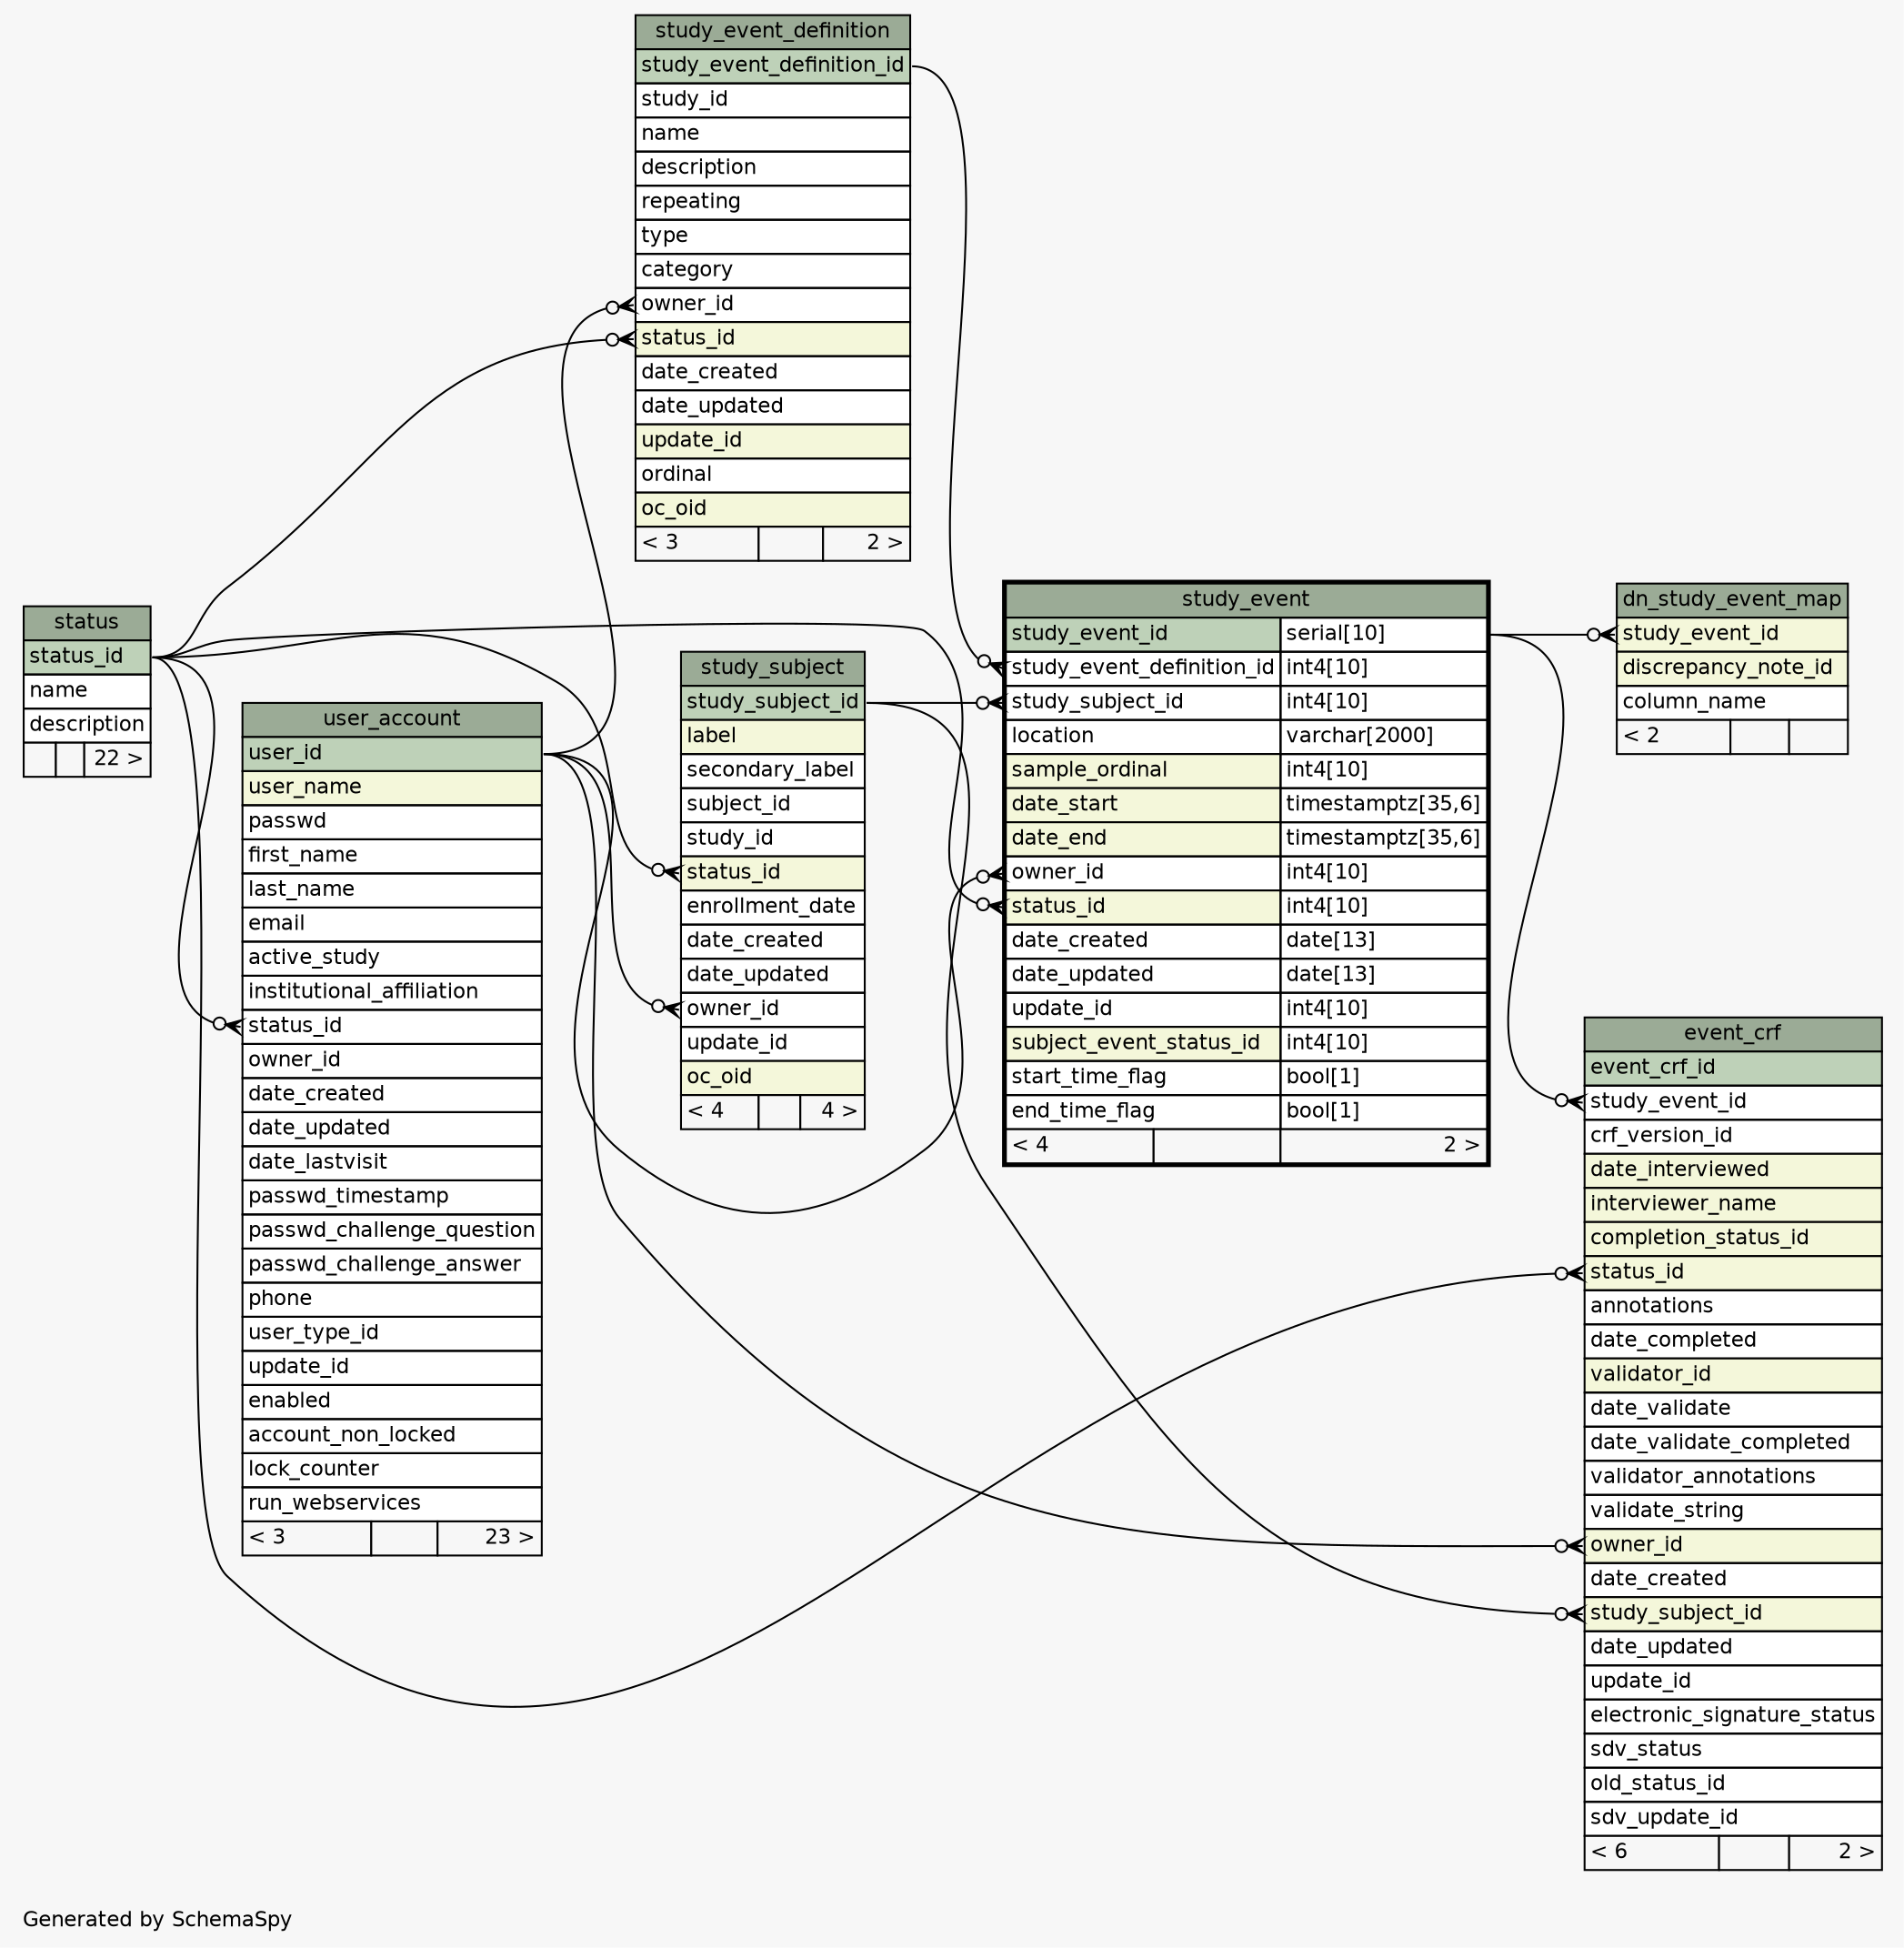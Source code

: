 // dot 2.28.0 on Windows Vista 6.0
// SchemaSpy rev 590
digraph "oneDegreeRelationshipsDiagram" {
  graph [
    rankdir="RL"
    bgcolor="#f7f7f7"
    label="\nGenerated by SchemaSpy"
    labeljust="l"
    nodesep="0.18"
    ranksep="0.46"
    fontname="Helvetica"
    fontsize="11"
  ];
  node [
    fontname="Helvetica"
    fontsize="11"
    shape="plaintext"
  ];
  edge [
    arrowsize="0.8"
  ];
  "dn_study_event_map":"study_event_id":w -> "study_event":"study_event_id.type":e [arrowhead=none dir=back arrowtail=crowodot];
  "event_crf":"owner_id":w -> "user_account":"user_id":e [arrowhead=none dir=back arrowtail=crowodot];
  "event_crf":"status_id":w -> "status":"status_id":e [arrowhead=none dir=back arrowtail=crowodot];
  "event_crf":"study_event_id":w -> "study_event":"study_event_id.type":e [arrowhead=none dir=back arrowtail=crowodot];
  "event_crf":"study_subject_id":w -> "study_subject":"study_subject_id":e [arrowhead=none dir=back arrowtail=crowodot];
  "study_event":"owner_id":w -> "user_account":"user_id":e [arrowhead=none dir=back arrowtail=crowodot];
  "study_event":"status_id":w -> "status":"status_id":e [arrowhead=none dir=back arrowtail=crowodot];
  "study_event":"study_event_definition_id":w -> "study_event_definition":"study_event_definition_id":e [arrowhead=none dir=back arrowtail=crowodot];
  "study_event":"study_subject_id":w -> "study_subject":"study_subject_id":e [arrowhead=none dir=back arrowtail=crowodot];
  "study_event_definition":"owner_id":w -> "user_account":"user_id":e [arrowhead=none dir=back arrowtail=crowodot];
  "study_event_definition":"status_id":w -> "status":"status_id":e [arrowhead=none dir=back arrowtail=crowodot];
  "study_subject":"owner_id":w -> "user_account":"user_id":e [arrowhead=none dir=back arrowtail=crowodot];
  "study_subject":"status_id":w -> "status":"status_id":e [arrowhead=none dir=back arrowtail=crowodot];
  "user_account":"status_id":w -> "status":"status_id":e [arrowhead=none dir=back arrowtail=crowodot];
  "dn_study_event_map" [
    label=<
    <TABLE BORDER="0" CELLBORDER="1" CELLSPACING="0" BGCOLOR="#ffffff">
      <TR><TD COLSPAN="3" BGCOLOR="#9bab96" ALIGN="CENTER">dn_study_event_map</TD></TR>
      <TR><TD PORT="study_event_id" COLSPAN="3" BGCOLOR="#f4f7da" ALIGN="LEFT">study_event_id</TD></TR>
      <TR><TD PORT="discrepancy_note_id" COLSPAN="3" BGCOLOR="#f4f7da" ALIGN="LEFT">discrepancy_note_id</TD></TR>
      <TR><TD PORT="column_name" COLSPAN="3" ALIGN="LEFT">column_name</TD></TR>
      <TR><TD ALIGN="LEFT" BGCOLOR="#f7f7f7">&lt; 2</TD><TD ALIGN="RIGHT" BGCOLOR="#f7f7f7">  </TD><TD ALIGN="RIGHT" BGCOLOR="#f7f7f7">  </TD></TR>
    </TABLE>>
    URL="dn_study_event_map.html"
    tooltip="dn_study_event_map"
  ];
  "event_crf" [
    label=<
    <TABLE BORDER="0" CELLBORDER="1" CELLSPACING="0" BGCOLOR="#ffffff">
      <TR><TD COLSPAN="3" BGCOLOR="#9bab96" ALIGN="CENTER">event_crf</TD></TR>
      <TR><TD PORT="event_crf_id" COLSPAN="3" BGCOLOR="#bed1b8" ALIGN="LEFT">event_crf_id</TD></TR>
      <TR><TD PORT="study_event_id" COLSPAN="3" ALIGN="LEFT">study_event_id</TD></TR>
      <TR><TD PORT="crf_version_id" COLSPAN="3" ALIGN="LEFT">crf_version_id</TD></TR>
      <TR><TD PORT="date_interviewed" COLSPAN="3" BGCOLOR="#f4f7da" ALIGN="LEFT">date_interviewed</TD></TR>
      <TR><TD PORT="interviewer_name" COLSPAN="3" BGCOLOR="#f4f7da" ALIGN="LEFT">interviewer_name</TD></TR>
      <TR><TD PORT="completion_status_id" COLSPAN="3" BGCOLOR="#f4f7da" ALIGN="LEFT">completion_status_id</TD></TR>
      <TR><TD PORT="status_id" COLSPAN="3" BGCOLOR="#f4f7da" ALIGN="LEFT">status_id</TD></TR>
      <TR><TD PORT="annotations" COLSPAN="3" ALIGN="LEFT">annotations</TD></TR>
      <TR><TD PORT="date_completed" COLSPAN="3" ALIGN="LEFT">date_completed</TD></TR>
      <TR><TD PORT="validator_id" COLSPAN="3" BGCOLOR="#f4f7da" ALIGN="LEFT">validator_id</TD></TR>
      <TR><TD PORT="date_validate" COLSPAN="3" ALIGN="LEFT">date_validate</TD></TR>
      <TR><TD PORT="date_validate_completed" COLSPAN="3" ALIGN="LEFT">date_validate_completed</TD></TR>
      <TR><TD PORT="validator_annotations" COLSPAN="3" ALIGN="LEFT">validator_annotations</TD></TR>
      <TR><TD PORT="validate_string" COLSPAN="3" ALIGN="LEFT">validate_string</TD></TR>
      <TR><TD PORT="owner_id" COLSPAN="3" BGCOLOR="#f4f7da" ALIGN="LEFT">owner_id</TD></TR>
      <TR><TD PORT="date_created" COLSPAN="3" ALIGN="LEFT">date_created</TD></TR>
      <TR><TD PORT="study_subject_id" COLSPAN="3" BGCOLOR="#f4f7da" ALIGN="LEFT">study_subject_id</TD></TR>
      <TR><TD PORT="date_updated" COLSPAN="3" ALIGN="LEFT">date_updated</TD></TR>
      <TR><TD PORT="update_id" COLSPAN="3" ALIGN="LEFT">update_id</TD></TR>
      <TR><TD PORT="electronic_signature_status" COLSPAN="3" ALIGN="LEFT">electronic_signature_status</TD></TR>
      <TR><TD PORT="sdv_status" COLSPAN="3" ALIGN="LEFT">sdv_status</TD></TR>
      <TR><TD PORT="old_status_id" COLSPAN="3" ALIGN="LEFT">old_status_id</TD></TR>
      <TR><TD PORT="sdv_update_id" COLSPAN="3" ALIGN="LEFT">sdv_update_id</TD></TR>
      <TR><TD ALIGN="LEFT" BGCOLOR="#f7f7f7">&lt; 6</TD><TD ALIGN="RIGHT" BGCOLOR="#f7f7f7">  </TD><TD ALIGN="RIGHT" BGCOLOR="#f7f7f7">2 &gt;</TD></TR>
    </TABLE>>
    URL="event_crf.html"
    tooltip="event_crf"
  ];
  "status" [
    label=<
    <TABLE BORDER="0" CELLBORDER="1" CELLSPACING="0" BGCOLOR="#ffffff">
      <TR><TD COLSPAN="3" BGCOLOR="#9bab96" ALIGN="CENTER">status</TD></TR>
      <TR><TD PORT="status_id" COLSPAN="3" BGCOLOR="#bed1b8" ALIGN="LEFT">status_id</TD></TR>
      <TR><TD PORT="name" COLSPAN="3" ALIGN="LEFT">name</TD></TR>
      <TR><TD PORT="description" COLSPAN="3" ALIGN="LEFT">description</TD></TR>
      <TR><TD ALIGN="LEFT" BGCOLOR="#f7f7f7">  </TD><TD ALIGN="RIGHT" BGCOLOR="#f7f7f7">  </TD><TD ALIGN="RIGHT" BGCOLOR="#f7f7f7">22 &gt;</TD></TR>
    </TABLE>>
    URL="status.html"
    tooltip="status"
  ];
  "study_event" [
    label=<
    <TABLE BORDER="2" CELLBORDER="1" CELLSPACING="0" BGCOLOR="#ffffff">
      <TR><TD COLSPAN="3" BGCOLOR="#9bab96" ALIGN="CENTER">study_event</TD></TR>
      <TR><TD PORT="study_event_id" COLSPAN="2" BGCOLOR="#bed1b8" ALIGN="LEFT">study_event_id</TD><TD PORT="study_event_id.type" ALIGN="LEFT">serial[10]</TD></TR>
      <TR><TD PORT="study_event_definition_id" COLSPAN="2" ALIGN="LEFT">study_event_definition_id</TD><TD PORT="study_event_definition_id.type" ALIGN="LEFT">int4[10]</TD></TR>
      <TR><TD PORT="study_subject_id" COLSPAN="2" ALIGN="LEFT">study_subject_id</TD><TD PORT="study_subject_id.type" ALIGN="LEFT">int4[10]</TD></TR>
      <TR><TD PORT="location" COLSPAN="2" ALIGN="LEFT">location</TD><TD PORT="location.type" ALIGN="LEFT">varchar[2000]</TD></TR>
      <TR><TD PORT="sample_ordinal" COLSPAN="2" BGCOLOR="#f4f7da" ALIGN="LEFT">sample_ordinal</TD><TD PORT="sample_ordinal.type" ALIGN="LEFT">int4[10]</TD></TR>
      <TR><TD PORT="date_start" COLSPAN="2" BGCOLOR="#f4f7da" ALIGN="LEFT">date_start</TD><TD PORT="date_start.type" ALIGN="LEFT">timestamptz[35,6]</TD></TR>
      <TR><TD PORT="date_end" COLSPAN="2" BGCOLOR="#f4f7da" ALIGN="LEFT">date_end</TD><TD PORT="date_end.type" ALIGN="LEFT">timestamptz[35,6]</TD></TR>
      <TR><TD PORT="owner_id" COLSPAN="2" ALIGN="LEFT">owner_id</TD><TD PORT="owner_id.type" ALIGN="LEFT">int4[10]</TD></TR>
      <TR><TD PORT="status_id" COLSPAN="2" BGCOLOR="#f4f7da" ALIGN="LEFT">status_id</TD><TD PORT="status_id.type" ALIGN="LEFT">int4[10]</TD></TR>
      <TR><TD PORT="date_created" COLSPAN="2" ALIGN="LEFT">date_created</TD><TD PORT="date_created.type" ALIGN="LEFT">date[13]</TD></TR>
      <TR><TD PORT="date_updated" COLSPAN="2" ALIGN="LEFT">date_updated</TD><TD PORT="date_updated.type" ALIGN="LEFT">date[13]</TD></TR>
      <TR><TD PORT="update_id" COLSPAN="2" ALIGN="LEFT">update_id</TD><TD PORT="update_id.type" ALIGN="LEFT">int4[10]</TD></TR>
      <TR><TD PORT="subject_event_status_id" COLSPAN="2" BGCOLOR="#f4f7da" ALIGN="LEFT">subject_event_status_id</TD><TD PORT="subject_event_status_id.type" ALIGN="LEFT">int4[10]</TD></TR>
      <TR><TD PORT="start_time_flag" COLSPAN="2" ALIGN="LEFT">start_time_flag</TD><TD PORT="start_time_flag.type" ALIGN="LEFT">bool[1]</TD></TR>
      <TR><TD PORT="end_time_flag" COLSPAN="2" ALIGN="LEFT">end_time_flag</TD><TD PORT="end_time_flag.type" ALIGN="LEFT">bool[1]</TD></TR>
      <TR><TD ALIGN="LEFT" BGCOLOR="#f7f7f7">&lt; 4</TD><TD ALIGN="RIGHT" BGCOLOR="#f7f7f7">  </TD><TD ALIGN="RIGHT" BGCOLOR="#f7f7f7">2 &gt;</TD></TR>
    </TABLE>>
    URL="study_event.html"
    tooltip="study_event"
  ];
  "study_event_definition" [
    label=<
    <TABLE BORDER="0" CELLBORDER="1" CELLSPACING="0" BGCOLOR="#ffffff">
      <TR><TD COLSPAN="3" BGCOLOR="#9bab96" ALIGN="CENTER">study_event_definition</TD></TR>
      <TR><TD PORT="study_event_definition_id" COLSPAN="3" BGCOLOR="#bed1b8" ALIGN="LEFT">study_event_definition_id</TD></TR>
      <TR><TD PORT="study_id" COLSPAN="3" ALIGN="LEFT">study_id</TD></TR>
      <TR><TD PORT="name" COLSPAN="3" ALIGN="LEFT">name</TD></TR>
      <TR><TD PORT="description" COLSPAN="3" ALIGN="LEFT">description</TD></TR>
      <TR><TD PORT="repeating" COLSPAN="3" ALIGN="LEFT">repeating</TD></TR>
      <TR><TD PORT="type" COLSPAN="3" ALIGN="LEFT">type</TD></TR>
      <TR><TD PORT="category" COLSPAN="3" ALIGN="LEFT">category</TD></TR>
      <TR><TD PORT="owner_id" COLSPAN="3" ALIGN="LEFT">owner_id</TD></TR>
      <TR><TD PORT="status_id" COLSPAN="3" BGCOLOR="#f4f7da" ALIGN="LEFT">status_id</TD></TR>
      <TR><TD PORT="date_created" COLSPAN="3" ALIGN="LEFT">date_created</TD></TR>
      <TR><TD PORT="date_updated" COLSPAN="3" ALIGN="LEFT">date_updated</TD></TR>
      <TR><TD PORT="update_id" COLSPAN="3" BGCOLOR="#f4f7da" ALIGN="LEFT">update_id</TD></TR>
      <TR><TD PORT="ordinal" COLSPAN="3" ALIGN="LEFT">ordinal</TD></TR>
      <TR><TD PORT="oc_oid" COLSPAN="3" BGCOLOR="#f4f7da" ALIGN="LEFT">oc_oid</TD></TR>
      <TR><TD ALIGN="LEFT" BGCOLOR="#f7f7f7">&lt; 3</TD><TD ALIGN="RIGHT" BGCOLOR="#f7f7f7">  </TD><TD ALIGN="RIGHT" BGCOLOR="#f7f7f7">2 &gt;</TD></TR>
    </TABLE>>
    URL="study_event_definition.html"
    tooltip="study_event_definition"
  ];
  "study_subject" [
    label=<
    <TABLE BORDER="0" CELLBORDER="1" CELLSPACING="0" BGCOLOR="#ffffff">
      <TR><TD COLSPAN="3" BGCOLOR="#9bab96" ALIGN="CENTER">study_subject</TD></TR>
      <TR><TD PORT="study_subject_id" COLSPAN="3" BGCOLOR="#bed1b8" ALIGN="LEFT">study_subject_id</TD></TR>
      <TR><TD PORT="label" COLSPAN="3" BGCOLOR="#f4f7da" ALIGN="LEFT">label</TD></TR>
      <TR><TD PORT="secondary_label" COLSPAN="3" ALIGN="LEFT">secondary_label</TD></TR>
      <TR><TD PORT="subject_id" COLSPAN="3" ALIGN="LEFT">subject_id</TD></TR>
      <TR><TD PORT="study_id" COLSPAN="3" ALIGN="LEFT">study_id</TD></TR>
      <TR><TD PORT="status_id" COLSPAN="3" BGCOLOR="#f4f7da" ALIGN="LEFT">status_id</TD></TR>
      <TR><TD PORT="enrollment_date" COLSPAN="3" ALIGN="LEFT">enrollment_date</TD></TR>
      <TR><TD PORT="date_created" COLSPAN="3" ALIGN="LEFT">date_created</TD></TR>
      <TR><TD PORT="date_updated" COLSPAN="3" ALIGN="LEFT">date_updated</TD></TR>
      <TR><TD PORT="owner_id" COLSPAN="3" ALIGN="LEFT">owner_id</TD></TR>
      <TR><TD PORT="update_id" COLSPAN="3" ALIGN="LEFT">update_id</TD></TR>
      <TR><TD PORT="oc_oid" COLSPAN="3" BGCOLOR="#f4f7da" ALIGN="LEFT">oc_oid</TD></TR>
      <TR><TD ALIGN="LEFT" BGCOLOR="#f7f7f7">&lt; 4</TD><TD ALIGN="RIGHT" BGCOLOR="#f7f7f7">  </TD><TD ALIGN="RIGHT" BGCOLOR="#f7f7f7">4 &gt;</TD></TR>
    </TABLE>>
    URL="study_subject.html"
    tooltip="study_subject"
  ];
  "user_account" [
    label=<
    <TABLE BORDER="0" CELLBORDER="1" CELLSPACING="0" BGCOLOR="#ffffff">
      <TR><TD COLSPAN="3" BGCOLOR="#9bab96" ALIGN="CENTER">user_account</TD></TR>
      <TR><TD PORT="user_id" COLSPAN="3" BGCOLOR="#bed1b8" ALIGN="LEFT">user_id</TD></TR>
      <TR><TD PORT="user_name" COLSPAN="3" BGCOLOR="#f4f7da" ALIGN="LEFT">user_name</TD></TR>
      <TR><TD PORT="passwd" COLSPAN="3" ALIGN="LEFT">passwd</TD></TR>
      <TR><TD PORT="first_name" COLSPAN="3" ALIGN="LEFT">first_name</TD></TR>
      <TR><TD PORT="last_name" COLSPAN="3" ALIGN="LEFT">last_name</TD></TR>
      <TR><TD PORT="email" COLSPAN="3" ALIGN="LEFT">email</TD></TR>
      <TR><TD PORT="active_study" COLSPAN="3" ALIGN="LEFT">active_study</TD></TR>
      <TR><TD PORT="institutional_affiliation" COLSPAN="3" ALIGN="LEFT">institutional_affiliation</TD></TR>
      <TR><TD PORT="status_id" COLSPAN="3" ALIGN="LEFT">status_id</TD></TR>
      <TR><TD PORT="owner_id" COLSPAN="3" ALIGN="LEFT">owner_id</TD></TR>
      <TR><TD PORT="date_created" COLSPAN="3" ALIGN="LEFT">date_created</TD></TR>
      <TR><TD PORT="date_updated" COLSPAN="3" ALIGN="LEFT">date_updated</TD></TR>
      <TR><TD PORT="date_lastvisit" COLSPAN="3" ALIGN="LEFT">date_lastvisit</TD></TR>
      <TR><TD PORT="passwd_timestamp" COLSPAN="3" ALIGN="LEFT">passwd_timestamp</TD></TR>
      <TR><TD PORT="passwd_challenge_question" COLSPAN="3" ALIGN="LEFT">passwd_challenge_question</TD></TR>
      <TR><TD PORT="passwd_challenge_answer" COLSPAN="3" ALIGN="LEFT">passwd_challenge_answer</TD></TR>
      <TR><TD PORT="phone" COLSPAN="3" ALIGN="LEFT">phone</TD></TR>
      <TR><TD PORT="user_type_id" COLSPAN="3" ALIGN="LEFT">user_type_id</TD></TR>
      <TR><TD PORT="update_id" COLSPAN="3" ALIGN="LEFT">update_id</TD></TR>
      <TR><TD PORT="enabled" COLSPAN="3" ALIGN="LEFT">enabled</TD></TR>
      <TR><TD PORT="account_non_locked" COLSPAN="3" ALIGN="LEFT">account_non_locked</TD></TR>
      <TR><TD PORT="lock_counter" COLSPAN="3" ALIGN="LEFT">lock_counter</TD></TR>
      <TR><TD PORT="run_webservices" COLSPAN="3" ALIGN="LEFT">run_webservices</TD></TR>
      <TR><TD ALIGN="LEFT" BGCOLOR="#f7f7f7">&lt; 3</TD><TD ALIGN="RIGHT" BGCOLOR="#f7f7f7">  </TD><TD ALIGN="RIGHT" BGCOLOR="#f7f7f7">23 &gt;</TD></TR>
    </TABLE>>
    URL="user_account.html"
    tooltip="user_account"
  ];
}
